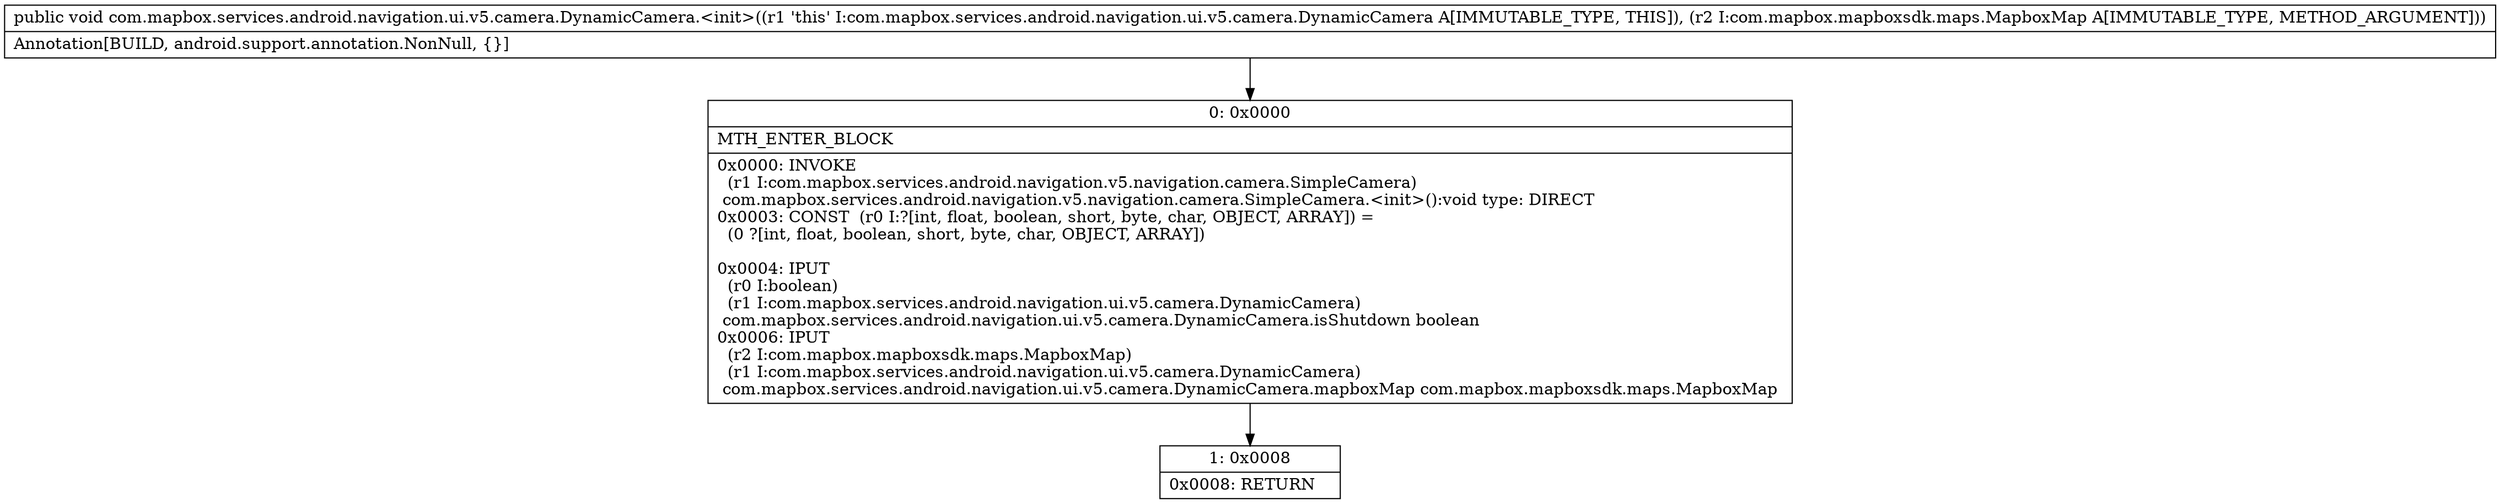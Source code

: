 digraph "CFG forcom.mapbox.services.android.navigation.ui.v5.camera.DynamicCamera.\<init\>(Lcom\/mapbox\/mapboxsdk\/maps\/MapboxMap;)V" {
Node_0 [shape=record,label="{0\:\ 0x0000|MTH_ENTER_BLOCK\l|0x0000: INVOKE  \l  (r1 I:com.mapbox.services.android.navigation.v5.navigation.camera.SimpleCamera)\l com.mapbox.services.android.navigation.v5.navigation.camera.SimpleCamera.\<init\>():void type: DIRECT \l0x0003: CONST  (r0 I:?[int, float, boolean, short, byte, char, OBJECT, ARRAY]) = \l  (0 ?[int, float, boolean, short, byte, char, OBJECT, ARRAY])\l \l0x0004: IPUT  \l  (r0 I:boolean)\l  (r1 I:com.mapbox.services.android.navigation.ui.v5.camera.DynamicCamera)\l com.mapbox.services.android.navigation.ui.v5.camera.DynamicCamera.isShutdown boolean \l0x0006: IPUT  \l  (r2 I:com.mapbox.mapboxsdk.maps.MapboxMap)\l  (r1 I:com.mapbox.services.android.navigation.ui.v5.camera.DynamicCamera)\l com.mapbox.services.android.navigation.ui.v5.camera.DynamicCamera.mapboxMap com.mapbox.mapboxsdk.maps.MapboxMap \l}"];
Node_1 [shape=record,label="{1\:\ 0x0008|0x0008: RETURN   \l}"];
MethodNode[shape=record,label="{public void com.mapbox.services.android.navigation.ui.v5.camera.DynamicCamera.\<init\>((r1 'this' I:com.mapbox.services.android.navigation.ui.v5.camera.DynamicCamera A[IMMUTABLE_TYPE, THIS]), (r2 I:com.mapbox.mapboxsdk.maps.MapboxMap A[IMMUTABLE_TYPE, METHOD_ARGUMENT]))  | Annotation[BUILD, android.support.annotation.NonNull, \{\}]\l}"];
MethodNode -> Node_0;
Node_0 -> Node_1;
}

